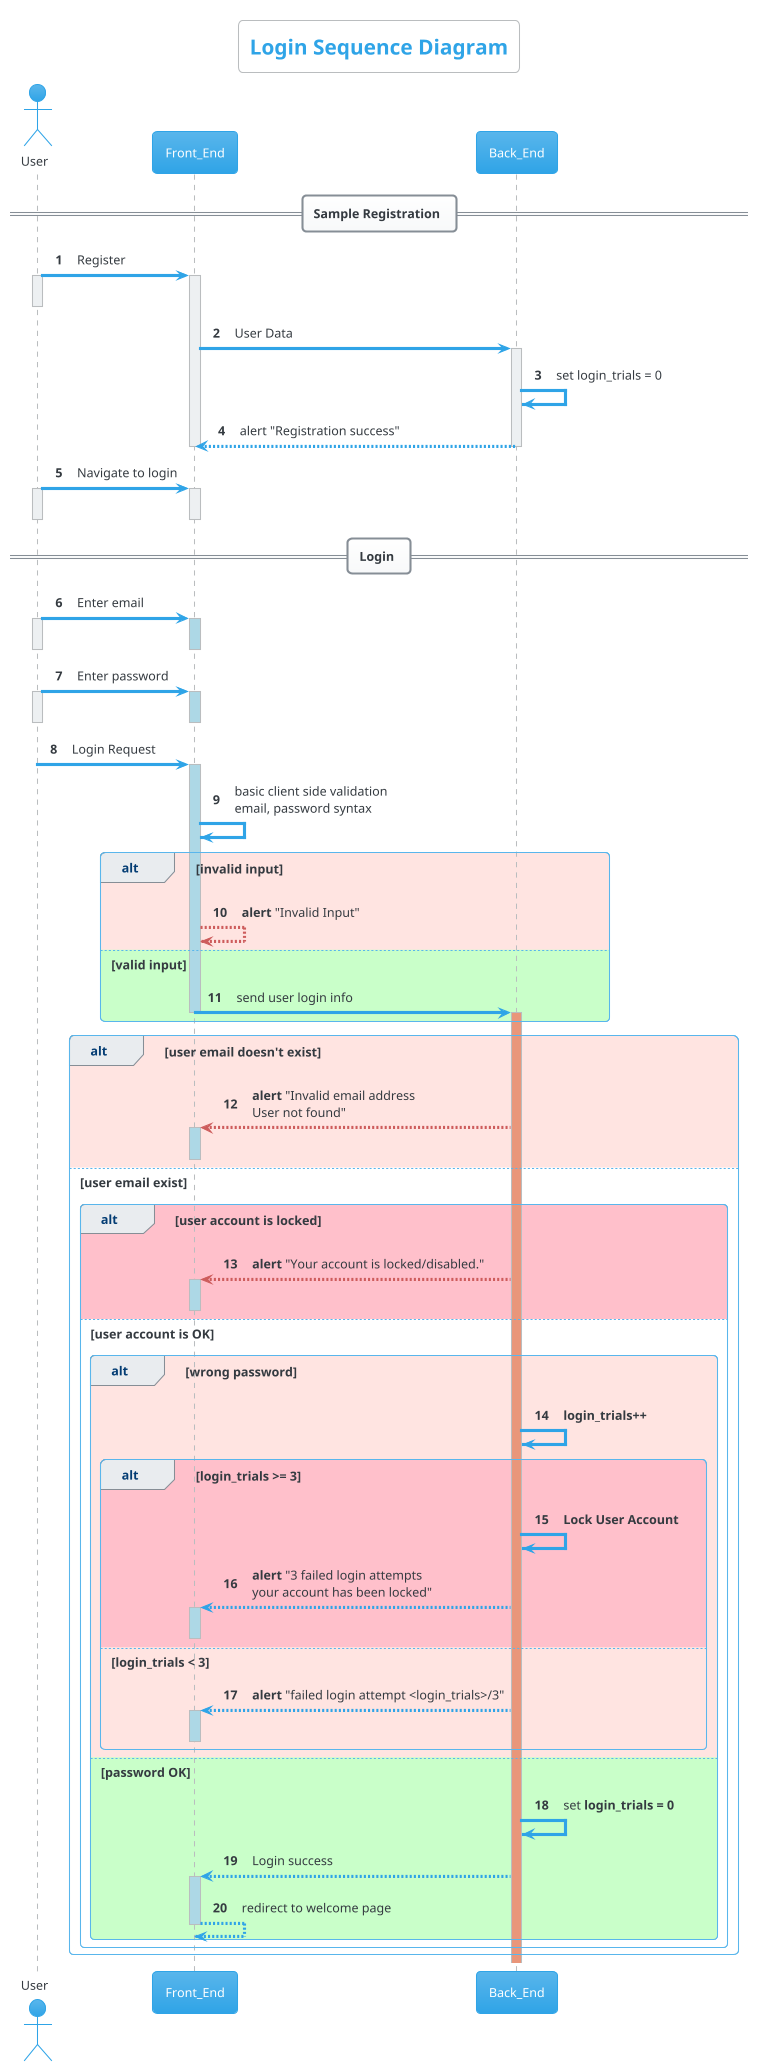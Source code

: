 @startuml
'https://plantuml.com/sequence-diagram
'Author: Hossam Elwahsh
!theme cerulean
title Login Sequence Diagram
autonumber
actor User

skinparam backgroundColor #white

== Sample Registration ==
User -> Front_End: Register
activate Front_End
activate User
deactivate User
Front_End -> Back_End: User Data
activate Back_End
Back_End -> Back_End: set login_trials = 0
Back_End --> Front_End: alert "Registration success"
deactivate Back_End
deactivate Front_End

User -> Front_End: Navigate to login
activate Front_End
activate User
deactivate Front_End
deactivate User

== Login ==
User -> Front_End: Enter email
activate Front_End #lightblue
activate User
deactivate Front_End
deactivate User
User -> Front_End: Enter password
activate Front_End #lightblue
deactivate Front_End
activate User
deactivate User

User -> Front_End: Login Request
activate Front_End #lightblue
Front_End -> Front_End: basic client side validation\nemail, password syntax

alt #mistyrose invalid input
    Front_End -[#indianred]-> Front_End: **alert** "Invalid Input"

else #technology valid input
    Front_End -> Back_End: send user login info

    deactivate Front_End #lightblue
    activate Back_End #darkSalmon
end

alt #mistyrose user email doesn't exist

Back_End -[#indianred]-> Front_End: **alert** "Invalid email address\nUser not found"
activate Front_End #lightblue
deactivate Front_End

else #white user email exist
    alt #pink user account is locked
    Back_End -[#indianred]-> Front_End: **alert** "Your account is locked/disabled."
    activate Front_End #lightblue
    deactivate Front_End

    else #white user account is OK
        alt #mistyrose wrong password
        Back_End -> Back_End: **login_trials++**

            alt #pink login_trials >= 3
                Back_End -> Back_End: **Lock User Account**
                Back_End --> Front_End: **alert** "3 failed login attempts\nyour account has been locked"
                activate Front_End #lightblue
                deactivate Front_End

            else #mistyrose login_trials < 3
            Back_End --> Front_End: **alert** "failed login attempt <login_trials>/3"
            activate Front_End #lightblue
            deactivate Front_End

            end

        else #technology password OK
            Back_End -> Back_End: set **login_trials = 0**
            Back_End --> Front_End: Login success
            activate Front_End #lightblue
            Front_End --> Front_End: redirect to welcome page
            deactivate Front_End
        end
    end

end

@enduml
